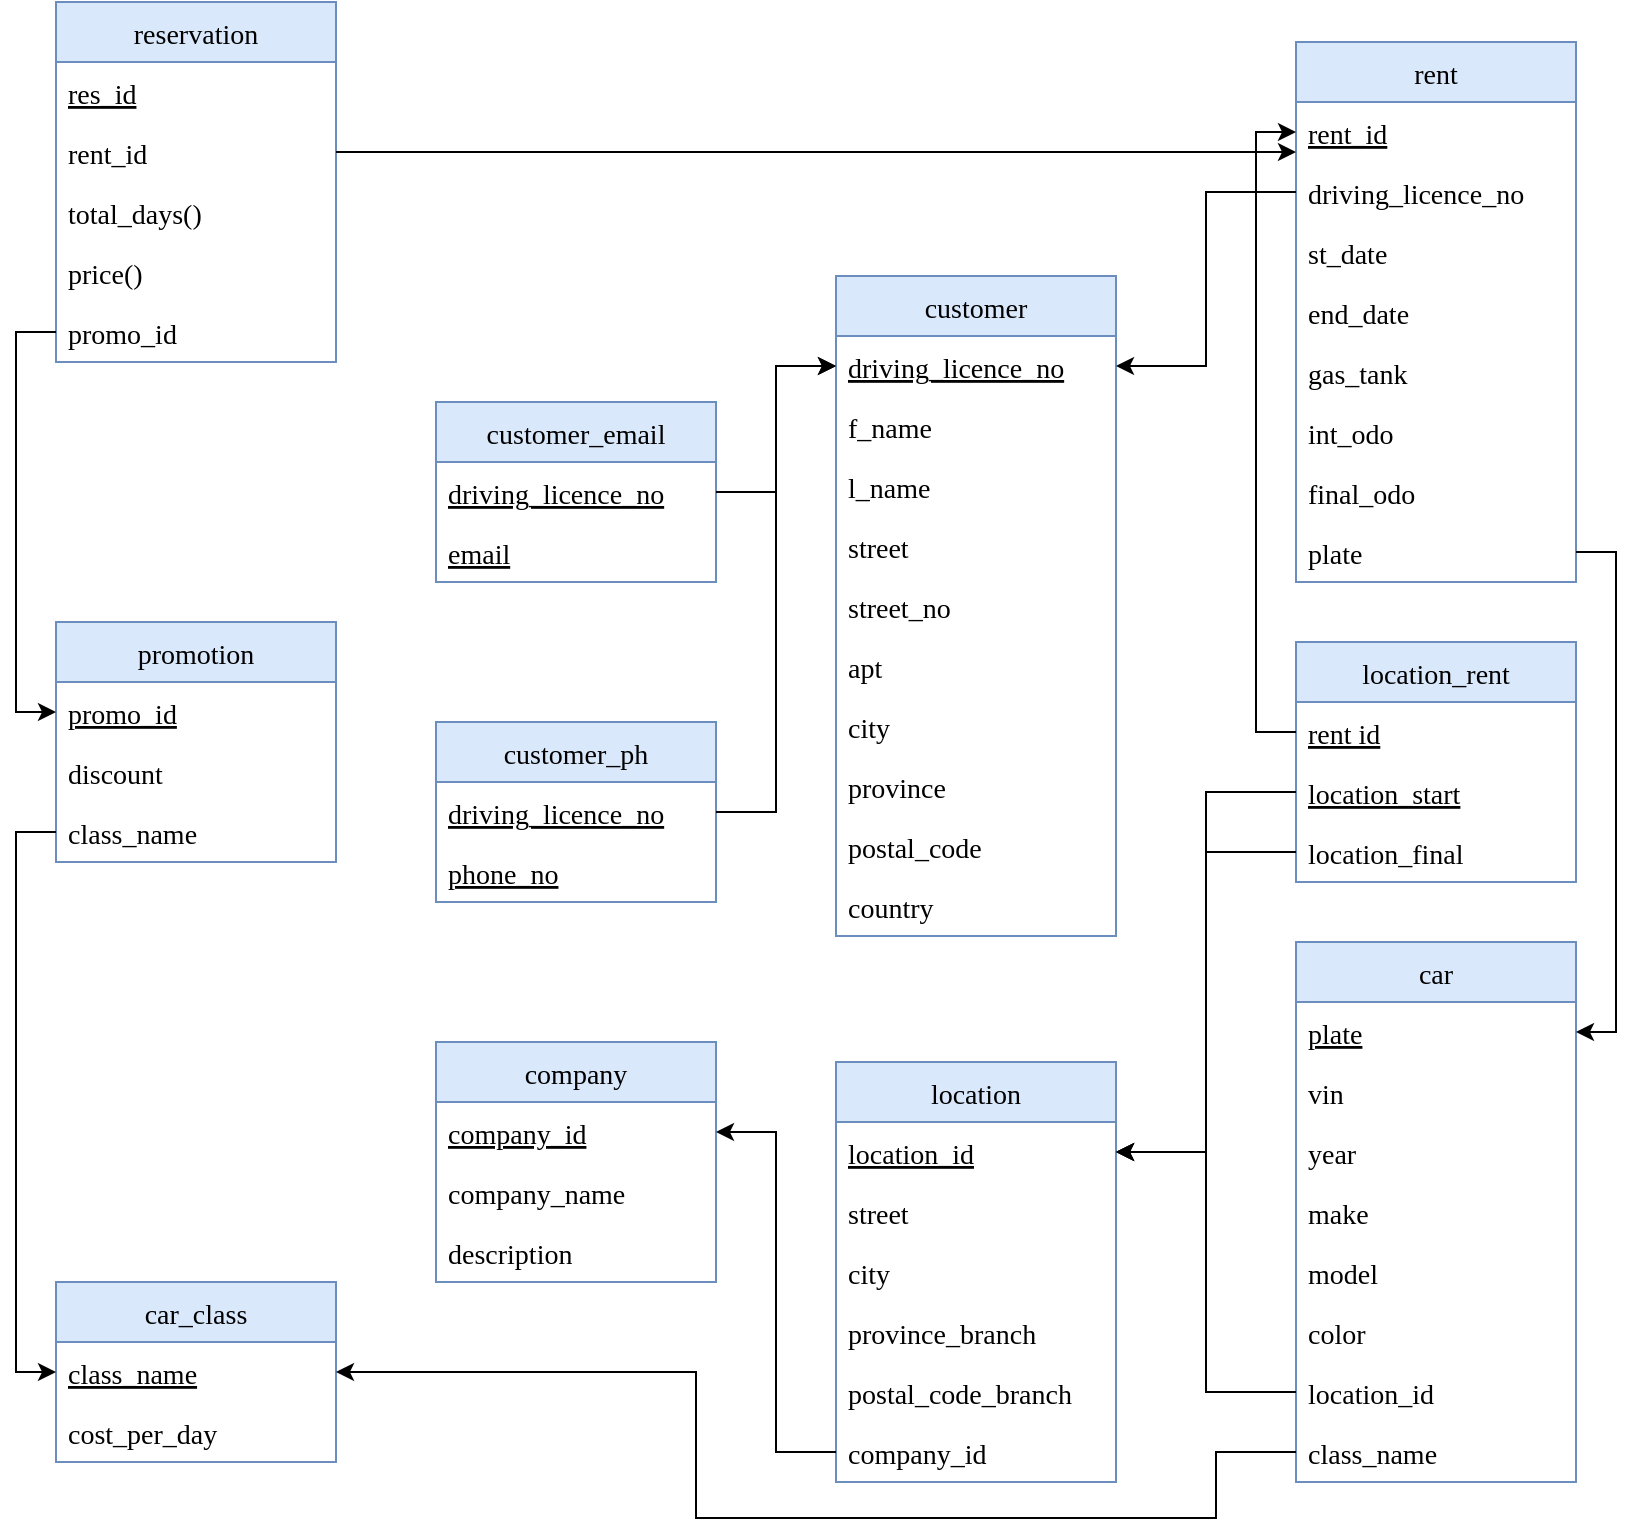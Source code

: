 <mxfile version="19.0.2" type="device"><diagram id="bOMTkHUfdsZNLZT8yUrP" name="Page-1"><mxGraphModel dx="700" dy="752" grid="1" gridSize="10" guides="1" tooltips="1" connect="1" arrows="1" fold="1" page="1" pageScale="1" pageWidth="850" pageHeight="1100" math="0" shadow="0"><root><mxCell id="0"/><mxCell id="1" parent="0"/><mxCell id="WprYhyDFuyqRNpW3NGFp-45" value="customer_email" style="swimlane;fontStyle=0;childLayout=stackLayout;horizontal=1;startSize=30;horizontalStack=0;resizeParent=1;resizeParentMax=0;resizeLast=0;collapsible=1;marginBottom=0;fillColor=#dae8fc;strokeColor=#6c8ebf;fontSize=14;fontFamily=Georgia;" parent="1" vertex="1"><mxGeometry x="240" y="240" width="140" height="90" as="geometry"/></mxCell><mxCell id="WprYhyDFuyqRNpW3NGFp-46" value="driving_licence_no" style="text;strokeColor=none;fillColor=none;align=left;verticalAlign=middle;spacingLeft=4;spacingRight=4;overflow=hidden;points=[[0,0.5],[1,0.5]];portConstraint=eastwest;rotatable=0;fontStyle=4;fontSize=14;fontFamily=Georgia;" parent="WprYhyDFuyqRNpW3NGFp-45" vertex="1"><mxGeometry y="30" width="140" height="30" as="geometry"/></mxCell><mxCell id="WprYhyDFuyqRNpW3NGFp-47" value="email" style="text;strokeColor=none;fillColor=none;align=left;verticalAlign=middle;spacingLeft=4;spacingRight=4;overflow=hidden;points=[[0,0.5],[1,0.5]];portConstraint=eastwest;rotatable=0;fontStyle=4;fontSize=14;fontFamily=Georgia;" parent="WprYhyDFuyqRNpW3NGFp-45" vertex="1"><mxGeometry y="60" width="140" height="30" as="geometry"/></mxCell><mxCell id="WprYhyDFuyqRNpW3NGFp-49" value="reservation" style="swimlane;fontStyle=0;childLayout=stackLayout;horizontal=1;startSize=30;horizontalStack=0;resizeParent=1;resizeParentMax=0;resizeLast=0;collapsible=1;marginBottom=0;fillColor=#dae8fc;strokeColor=#6c8ebf;fontSize=14;fontFamily=Georgia;" parent="1" vertex="1"><mxGeometry x="50" y="40" width="140" height="180" as="geometry"/></mxCell><mxCell id="WprYhyDFuyqRNpW3NGFp-50" value="res_id" style="text;strokeColor=none;fillColor=none;align=left;verticalAlign=middle;spacingLeft=4;spacingRight=4;overflow=hidden;points=[[0,0.5],[1,0.5]];portConstraint=eastwest;rotatable=0;fontStyle=4;fontSize=14;fontFamily=Georgia;" parent="WprYhyDFuyqRNpW3NGFp-49" vertex="1"><mxGeometry y="30" width="140" height="30" as="geometry"/></mxCell><mxCell id="WprYhyDFuyqRNpW3NGFp-92" value="rent_id" style="text;strokeColor=none;fillColor=none;align=left;verticalAlign=middle;spacingLeft=4;spacingRight=4;overflow=hidden;points=[[0,0.5],[1,0.5]];portConstraint=eastwest;rotatable=0;fontSize=14;fontFamily=Georgia;" parent="WprYhyDFuyqRNpW3NGFp-49" vertex="1"><mxGeometry y="60" width="140" height="30" as="geometry"/></mxCell><mxCell id="WprYhyDFuyqRNpW3NGFp-51" value="total_days()" style="text;strokeColor=none;fillColor=none;align=left;verticalAlign=middle;spacingLeft=4;spacingRight=4;overflow=hidden;points=[[0,0.5],[1,0.5]];portConstraint=eastwest;rotatable=0;fontStyle=0;fontSize=14;fontFamily=Georgia;" parent="WprYhyDFuyqRNpW3NGFp-49" vertex="1"><mxGeometry y="90" width="140" height="30" as="geometry"/></mxCell><mxCell id="WprYhyDFuyqRNpW3NGFp-52" value="price()" style="text;strokeColor=none;fillColor=none;align=left;verticalAlign=middle;spacingLeft=4;spacingRight=4;overflow=hidden;points=[[0,0.5],[1,0.5]];portConstraint=eastwest;rotatable=0;fontSize=14;fontFamily=Georgia;" parent="WprYhyDFuyqRNpW3NGFp-49" vertex="1"><mxGeometry y="120" width="140" height="30" as="geometry"/></mxCell><mxCell id="-CvrCMUqGY9WHSbxdvEi-1" value="promo_id" style="text;strokeColor=none;fillColor=none;align=left;verticalAlign=middle;spacingLeft=4;spacingRight=4;overflow=hidden;points=[[0,0.5],[1,0.5]];portConstraint=eastwest;rotatable=0;fontSize=14;fontFamily=Georgia;" parent="WprYhyDFuyqRNpW3NGFp-49" vertex="1"><mxGeometry y="150" width="140" height="30" as="geometry"/></mxCell><mxCell id="WprYhyDFuyqRNpW3NGFp-53" value="promotion" style="swimlane;fontStyle=0;childLayout=stackLayout;horizontal=1;startSize=30;horizontalStack=0;resizeParent=1;resizeParentMax=0;resizeLast=0;collapsible=1;marginBottom=0;fillColor=#dae8fc;strokeColor=#6c8ebf;fontSize=14;fontFamily=Georgia;" parent="1" vertex="1"><mxGeometry x="50" y="350" width="140" height="120" as="geometry"/></mxCell><mxCell id="WprYhyDFuyqRNpW3NGFp-54" value="promo_id" style="text;strokeColor=none;fillColor=none;align=left;verticalAlign=middle;spacingLeft=4;spacingRight=4;overflow=hidden;points=[[0,0.5],[1,0.5]];portConstraint=eastwest;rotatable=0;fontStyle=4;fontSize=14;fontFamily=Georgia;" parent="WprYhyDFuyqRNpW3NGFp-53" vertex="1"><mxGeometry y="30" width="140" height="30" as="geometry"/></mxCell><mxCell id="WprYhyDFuyqRNpW3NGFp-56" value="discount" style="text;strokeColor=none;fillColor=none;align=left;verticalAlign=middle;spacingLeft=4;spacingRight=4;overflow=hidden;points=[[0,0.5],[1,0.5]];portConstraint=eastwest;rotatable=0;fontSize=14;fontFamily=Georgia;" parent="WprYhyDFuyqRNpW3NGFp-53" vertex="1"><mxGeometry y="60" width="140" height="30" as="geometry"/></mxCell><mxCell id="WprYhyDFuyqRNpW3NGFp-96" value="class_name" style="text;strokeColor=none;fillColor=none;align=left;verticalAlign=middle;spacingLeft=4;spacingRight=4;overflow=hidden;points=[[0,0.5],[1,0.5]];portConstraint=eastwest;rotatable=0;fontSize=14;fontFamily=Georgia;" parent="WprYhyDFuyqRNpW3NGFp-53" vertex="1"><mxGeometry y="90" width="140" height="30" as="geometry"/></mxCell><mxCell id="WprYhyDFuyqRNpW3NGFp-57" value="car_class" style="swimlane;fontStyle=0;childLayout=stackLayout;horizontal=1;startSize=30;horizontalStack=0;resizeParent=1;resizeParentMax=0;resizeLast=0;collapsible=1;marginBottom=0;fillColor=#dae8fc;strokeColor=#6c8ebf;fontSize=14;fontFamily=Georgia;" parent="1" vertex="1"><mxGeometry x="50" y="680" width="140" height="90" as="geometry"/></mxCell><mxCell id="WprYhyDFuyqRNpW3NGFp-59" value="class_name" style="text;strokeColor=none;fillColor=none;align=left;verticalAlign=middle;spacingLeft=4;spacingRight=4;overflow=hidden;points=[[0,0.5],[1,0.5]];portConstraint=eastwest;rotatable=0;fontSize=14;fontFamily=Georgia;fontStyle=4" parent="WprYhyDFuyqRNpW3NGFp-57" vertex="1"><mxGeometry y="30" width="140" height="30" as="geometry"/></mxCell><mxCell id="WprYhyDFuyqRNpW3NGFp-60" value="cost_per_day" style="text;strokeColor=none;fillColor=none;align=left;verticalAlign=middle;spacingLeft=4;spacingRight=4;overflow=hidden;points=[[0,0.5],[1,0.5]];portConstraint=eastwest;rotatable=0;fontSize=14;fontFamily=Georgia;" parent="WprYhyDFuyqRNpW3NGFp-57" vertex="1"><mxGeometry y="60" width="140" height="30" as="geometry"/></mxCell><mxCell id="WprYhyDFuyqRNpW3NGFp-61" value="customer_ph" style="swimlane;fontStyle=0;childLayout=stackLayout;horizontal=1;startSize=30;horizontalStack=0;resizeParent=1;resizeParentMax=0;resizeLast=0;collapsible=1;marginBottom=0;fillColor=#dae8fc;strokeColor=#6c8ebf;fontSize=14;fontFamily=Georgia;" parent="1" vertex="1"><mxGeometry x="240" y="400" width="140" height="90" as="geometry"/></mxCell><mxCell id="WprYhyDFuyqRNpW3NGFp-62" value="driving_licence_no" style="text;strokeColor=none;fillColor=none;align=left;verticalAlign=middle;spacingLeft=4;spacingRight=4;overflow=hidden;points=[[0,0.5],[1,0.5]];portConstraint=eastwest;rotatable=0;fontStyle=4;fontSize=14;fontFamily=Georgia;" parent="WprYhyDFuyqRNpW3NGFp-61" vertex="1"><mxGeometry y="30" width="140" height="30" as="geometry"/></mxCell><mxCell id="WprYhyDFuyqRNpW3NGFp-63" value="phone_no" style="text;strokeColor=none;fillColor=none;align=left;verticalAlign=middle;spacingLeft=4;spacingRight=4;overflow=hidden;points=[[0,0.5],[1,0.5]];portConstraint=eastwest;rotatable=0;fontStyle=4;fontSize=14;fontFamily=Georgia;" parent="WprYhyDFuyqRNpW3NGFp-61" vertex="1"><mxGeometry y="60" width="140" height="30" as="geometry"/></mxCell><mxCell id="WprYhyDFuyqRNpW3NGFp-65" value="customer" style="swimlane;fontStyle=0;childLayout=stackLayout;horizontal=1;startSize=30;horizontalStack=0;resizeParent=1;resizeParentMax=0;resizeLast=0;collapsible=1;marginBottom=0;fillColor=#dae8fc;strokeColor=#6c8ebf;fontSize=14;fontFamily=Georgia;" parent="1" vertex="1"><mxGeometry x="440" y="177" width="140" height="330" as="geometry"/></mxCell><mxCell id="WprYhyDFuyqRNpW3NGFp-66" value="driving_licence_no" style="text;strokeColor=none;fillColor=none;align=left;verticalAlign=middle;spacingLeft=4;spacingRight=4;overflow=hidden;points=[[0,0.5],[1,0.5]];portConstraint=eastwest;rotatable=0;fontStyle=4;fontSize=14;fontFamily=Georgia;" parent="WprYhyDFuyqRNpW3NGFp-65" vertex="1"><mxGeometry y="30" width="140" height="30" as="geometry"/></mxCell><mxCell id="WprYhyDFuyqRNpW3NGFp-67" value="f_name" style="text;strokeColor=none;fillColor=none;align=left;verticalAlign=middle;spacingLeft=4;spacingRight=4;overflow=hidden;points=[[0,0.5],[1,0.5]];portConstraint=eastwest;rotatable=0;fontSize=14;fontFamily=Georgia;" parent="WprYhyDFuyqRNpW3NGFp-65" vertex="1"><mxGeometry y="60" width="140" height="30" as="geometry"/></mxCell><mxCell id="WprYhyDFuyqRNpW3NGFp-68" value="l_name" style="text;strokeColor=none;fillColor=none;align=left;verticalAlign=middle;spacingLeft=4;spacingRight=4;overflow=hidden;points=[[0,0.5],[1,0.5]];portConstraint=eastwest;rotatable=0;fontSize=14;fontFamily=Georgia;" parent="WprYhyDFuyqRNpW3NGFp-65" vertex="1"><mxGeometry y="90" width="140" height="30" as="geometry"/></mxCell><mxCell id="WprYhyDFuyqRNpW3NGFp-102" value="street" style="text;strokeColor=none;fillColor=none;align=left;verticalAlign=middle;spacingLeft=4;spacingRight=4;overflow=hidden;points=[[0,0.5],[1,0.5]];portConstraint=eastwest;rotatable=0;fontSize=14;fontFamily=Georgia;" parent="WprYhyDFuyqRNpW3NGFp-65" vertex="1"><mxGeometry y="120" width="140" height="30" as="geometry"/></mxCell><mxCell id="WprYhyDFuyqRNpW3NGFp-103" value="street_no" style="text;strokeColor=none;fillColor=none;align=left;verticalAlign=middle;spacingLeft=4;spacingRight=4;overflow=hidden;points=[[0,0.5],[1,0.5]];portConstraint=eastwest;rotatable=0;fontSize=14;fontFamily=Georgia;" parent="WprYhyDFuyqRNpW3NGFp-65" vertex="1"><mxGeometry y="150" width="140" height="30" as="geometry"/></mxCell><mxCell id="WprYhyDFuyqRNpW3NGFp-104" value="apt" style="text;strokeColor=none;fillColor=none;align=left;verticalAlign=middle;spacingLeft=4;spacingRight=4;overflow=hidden;points=[[0,0.5],[1,0.5]];portConstraint=eastwest;rotatable=0;fontSize=14;fontFamily=Georgia;" parent="WprYhyDFuyqRNpW3NGFp-65" vertex="1"><mxGeometry y="180" width="140" height="30" as="geometry"/></mxCell><mxCell id="WprYhyDFuyqRNpW3NGFp-106" value="city" style="text;strokeColor=none;fillColor=none;align=left;verticalAlign=middle;spacingLeft=4;spacingRight=4;overflow=hidden;points=[[0,0.5],[1,0.5]];portConstraint=eastwest;rotatable=0;fontSize=14;fontFamily=Georgia;" parent="WprYhyDFuyqRNpW3NGFp-65" vertex="1"><mxGeometry y="210" width="140" height="30" as="geometry"/></mxCell><mxCell id="WprYhyDFuyqRNpW3NGFp-107" value="province" style="text;strokeColor=none;fillColor=none;align=left;verticalAlign=middle;spacingLeft=4;spacingRight=4;overflow=hidden;points=[[0,0.5],[1,0.5]];portConstraint=eastwest;rotatable=0;fontSize=14;fontFamily=Georgia;" parent="WprYhyDFuyqRNpW3NGFp-65" vertex="1"><mxGeometry y="240" width="140" height="30" as="geometry"/></mxCell><mxCell id="WprYhyDFuyqRNpW3NGFp-108" value="postal_code" style="text;strokeColor=none;fillColor=none;align=left;verticalAlign=middle;spacingLeft=4;spacingRight=4;overflow=hidden;points=[[0,0.5],[1,0.5]];portConstraint=eastwest;rotatable=0;fontSize=14;fontFamily=Georgia;" parent="WprYhyDFuyqRNpW3NGFp-65" vertex="1"><mxGeometry y="270" width="140" height="30" as="geometry"/></mxCell><mxCell id="WprYhyDFuyqRNpW3NGFp-109" value="country" style="text;strokeColor=none;fillColor=none;align=left;verticalAlign=middle;spacingLeft=4;spacingRight=4;overflow=hidden;points=[[0,0.5],[1,0.5]];portConstraint=eastwest;rotatable=0;fontSize=14;fontFamily=Georgia;" parent="WprYhyDFuyqRNpW3NGFp-65" vertex="1"><mxGeometry y="300" width="140" height="30" as="geometry"/></mxCell><mxCell id="WprYhyDFuyqRNpW3NGFp-69" value="location" style="swimlane;fontStyle=0;childLayout=stackLayout;horizontal=1;startSize=30;horizontalStack=0;resizeParent=1;resizeParentMax=0;resizeLast=0;collapsible=1;marginBottom=0;fillColor=#dae8fc;strokeColor=#6c8ebf;fontSize=14;fontFamily=Georgia;" parent="1" vertex="1"><mxGeometry x="440" y="570" width="140" height="210" as="geometry"/></mxCell><mxCell id="WprYhyDFuyqRNpW3NGFp-70" value="location_id" style="text;strokeColor=none;fillColor=none;align=left;verticalAlign=middle;spacingLeft=4;spacingRight=4;overflow=hidden;points=[[0,0.5],[1,0.5]];portConstraint=eastwest;rotatable=0;fontStyle=4;fontSize=14;fontFamily=Georgia;" parent="WprYhyDFuyqRNpW3NGFp-69" vertex="1"><mxGeometry y="30" width="140" height="30" as="geometry"/></mxCell><mxCell id="WprYhyDFuyqRNpW3NGFp-71" value="street" style="text;strokeColor=none;fillColor=none;align=left;verticalAlign=middle;spacingLeft=4;spacingRight=4;overflow=hidden;points=[[0,0.5],[1,0.5]];portConstraint=eastwest;rotatable=0;fontSize=14;fontFamily=Georgia;" parent="WprYhyDFuyqRNpW3NGFp-69" vertex="1"><mxGeometry y="60" width="140" height="30" as="geometry"/></mxCell><mxCell id="WprYhyDFuyqRNpW3NGFp-72" value="city" style="text;strokeColor=none;fillColor=none;align=left;verticalAlign=middle;spacingLeft=4;spacingRight=4;overflow=hidden;points=[[0,0.5],[1,0.5]];portConstraint=eastwest;rotatable=0;fontSize=14;fontFamily=Georgia;" parent="WprYhyDFuyqRNpW3NGFp-69" vertex="1"><mxGeometry y="90" width="140" height="30" as="geometry"/></mxCell><mxCell id="WprYhyDFuyqRNpW3NGFp-97" value="province_branch" style="text;strokeColor=none;fillColor=none;align=left;verticalAlign=middle;spacingLeft=4;spacingRight=4;overflow=hidden;points=[[0,0.5],[1,0.5]];portConstraint=eastwest;rotatable=0;fontSize=14;fontFamily=Georgia;" parent="WprYhyDFuyqRNpW3NGFp-69" vertex="1"><mxGeometry y="120" width="140" height="30" as="geometry"/></mxCell><mxCell id="WprYhyDFuyqRNpW3NGFp-98" value="postal_code_branch" style="text;strokeColor=none;fillColor=none;align=left;verticalAlign=middle;spacingLeft=4;spacingRight=4;overflow=hidden;points=[[0,0.5],[1,0.5]];portConstraint=eastwest;rotatable=0;fontSize=14;fontFamily=Georgia;" parent="WprYhyDFuyqRNpW3NGFp-69" vertex="1"><mxGeometry y="150" width="140" height="30" as="geometry"/></mxCell><mxCell id="WprYhyDFuyqRNpW3NGFp-99" value="company_id" style="text;strokeColor=none;fillColor=none;align=left;verticalAlign=middle;spacingLeft=4;spacingRight=4;overflow=hidden;points=[[0,0.5],[1,0.5]];portConstraint=eastwest;rotatable=0;fontSize=14;fontFamily=Georgia;" parent="WprYhyDFuyqRNpW3NGFp-69" vertex="1"><mxGeometry y="180" width="140" height="30" as="geometry"/></mxCell><mxCell id="WprYhyDFuyqRNpW3NGFp-73" value="company" style="swimlane;fontStyle=0;childLayout=stackLayout;horizontal=1;startSize=30;horizontalStack=0;resizeParent=1;resizeParentMax=0;resizeLast=0;collapsible=1;marginBottom=0;fillColor=#dae8fc;strokeColor=#6c8ebf;fontSize=14;fontFamily=Georgia;" parent="1" vertex="1"><mxGeometry x="240" y="560" width="140" height="120" as="geometry"/></mxCell><mxCell id="WprYhyDFuyqRNpW3NGFp-74" value="company_id" style="text;strokeColor=none;fillColor=none;align=left;verticalAlign=middle;spacingLeft=4;spacingRight=4;overflow=hidden;points=[[0,0.5],[1,0.5]];portConstraint=eastwest;rotatable=0;fontStyle=4;fontSize=14;fontFamily=Georgia;" parent="WprYhyDFuyqRNpW3NGFp-73" vertex="1"><mxGeometry y="30" width="140" height="30" as="geometry"/></mxCell><mxCell id="WprYhyDFuyqRNpW3NGFp-75" value="company_name" style="text;strokeColor=none;fillColor=none;align=left;verticalAlign=middle;spacingLeft=4;spacingRight=4;overflow=hidden;points=[[0,0.5],[1,0.5]];portConstraint=eastwest;rotatable=0;fontSize=14;fontFamily=Georgia;" parent="WprYhyDFuyqRNpW3NGFp-73" vertex="1"><mxGeometry y="60" width="140" height="30" as="geometry"/></mxCell><mxCell id="WprYhyDFuyqRNpW3NGFp-76" value="description" style="text;strokeColor=none;fillColor=none;align=left;verticalAlign=middle;spacingLeft=4;spacingRight=4;overflow=hidden;points=[[0,0.5],[1,0.5]];portConstraint=eastwest;rotatable=0;fontSize=14;fontFamily=Georgia;" parent="WprYhyDFuyqRNpW3NGFp-73" vertex="1"><mxGeometry y="90" width="140" height="30" as="geometry"/></mxCell><mxCell id="WprYhyDFuyqRNpW3NGFp-77" value="rent" style="swimlane;fontStyle=0;childLayout=stackLayout;horizontal=1;startSize=30;horizontalStack=0;resizeParent=1;resizeParentMax=0;resizeLast=0;collapsible=1;marginBottom=0;fillColor=#dae8fc;strokeColor=#6c8ebf;fontSize=14;fontFamily=Georgia;" parent="1" vertex="1"><mxGeometry x="670" y="60" width="140" height="270" as="geometry"/></mxCell><mxCell id="WprYhyDFuyqRNpW3NGFp-78" value="rent_id" style="text;strokeColor=none;fillColor=none;align=left;verticalAlign=middle;spacingLeft=4;spacingRight=4;overflow=hidden;points=[[0,0.5],[1,0.5]];portConstraint=eastwest;rotatable=0;fontStyle=4;fontSize=14;fontFamily=Georgia;" parent="WprYhyDFuyqRNpW3NGFp-77" vertex="1"><mxGeometry y="30" width="140" height="30" as="geometry"/></mxCell><mxCell id="WprYhyDFuyqRNpW3NGFp-116" value="driving_licence_no" style="text;strokeColor=none;fillColor=none;align=left;verticalAlign=middle;spacingLeft=4;spacingRight=4;overflow=hidden;points=[[0,0.5],[1,0.5]];portConstraint=eastwest;rotatable=0;fontSize=14;fontFamily=Georgia;" parent="WprYhyDFuyqRNpW3NGFp-77" vertex="1"><mxGeometry y="60" width="140" height="30" as="geometry"/></mxCell><mxCell id="WprYhyDFuyqRNpW3NGFp-138" value="st_date" style="text;strokeColor=none;fillColor=none;align=left;verticalAlign=middle;spacingLeft=4;spacingRight=4;overflow=hidden;points=[[0,0.5],[1,0.5]];portConstraint=eastwest;rotatable=0;fontSize=14;fontFamily=Georgia;" parent="WprYhyDFuyqRNpW3NGFp-77" vertex="1"><mxGeometry y="90" width="140" height="30" as="geometry"/></mxCell><mxCell id="WprYhyDFuyqRNpW3NGFp-111" value="end_date" style="text;strokeColor=none;fillColor=none;align=left;verticalAlign=middle;spacingLeft=4;spacingRight=4;overflow=hidden;points=[[0,0.5],[1,0.5]];portConstraint=eastwest;rotatable=0;fontSize=14;fontFamily=Georgia;" parent="WprYhyDFuyqRNpW3NGFp-77" vertex="1"><mxGeometry y="120" width="140" height="30" as="geometry"/></mxCell><mxCell id="WprYhyDFuyqRNpW3NGFp-112" value="gas_tank" style="text;strokeColor=none;fillColor=none;align=left;verticalAlign=middle;spacingLeft=4;spacingRight=4;overflow=hidden;points=[[0,0.5],[1,0.5]];portConstraint=eastwest;rotatable=0;fontSize=14;fontFamily=Georgia;" parent="WprYhyDFuyqRNpW3NGFp-77" vertex="1"><mxGeometry y="150" width="140" height="30" as="geometry"/></mxCell><mxCell id="WprYhyDFuyqRNpW3NGFp-113" value="int_odo" style="text;strokeColor=none;fillColor=none;align=left;verticalAlign=middle;spacingLeft=4;spacingRight=4;overflow=hidden;points=[[0,0.5],[1,0.5]];portConstraint=eastwest;rotatable=0;fontSize=14;fontFamily=Georgia;" parent="WprYhyDFuyqRNpW3NGFp-77" vertex="1"><mxGeometry y="180" width="140" height="30" as="geometry"/></mxCell><mxCell id="WprYhyDFuyqRNpW3NGFp-114" value="final_odo" style="text;strokeColor=none;fillColor=none;align=left;verticalAlign=middle;spacingLeft=4;spacingRight=4;overflow=hidden;points=[[0,0.5],[1,0.5]];portConstraint=eastwest;rotatable=0;fontSize=14;fontFamily=Georgia;" parent="WprYhyDFuyqRNpW3NGFp-77" vertex="1"><mxGeometry y="210" width="140" height="30" as="geometry"/></mxCell><mxCell id="WprYhyDFuyqRNpW3NGFp-115" value="plate" style="text;strokeColor=none;fillColor=none;align=left;verticalAlign=middle;spacingLeft=4;spacingRight=4;overflow=hidden;points=[[0,0.5],[1,0.5]];portConstraint=eastwest;rotatable=0;fontSize=14;fontFamily=Georgia;" parent="WprYhyDFuyqRNpW3NGFp-77" vertex="1"><mxGeometry y="240" width="140" height="30" as="geometry"/></mxCell><mxCell id="WprYhyDFuyqRNpW3NGFp-81" value="car" style="swimlane;fontStyle=0;childLayout=stackLayout;horizontal=1;startSize=30;horizontalStack=0;resizeParent=1;resizeParentMax=0;resizeLast=0;collapsible=1;marginBottom=0;fillColor=#dae8fc;strokeColor=#6c8ebf;fontSize=14;fontFamily=Georgia;" parent="1" vertex="1"><mxGeometry x="670" y="510" width="140" height="270" as="geometry"/></mxCell><mxCell id="WprYhyDFuyqRNpW3NGFp-82" value="plate" style="text;strokeColor=none;fillColor=none;align=left;verticalAlign=middle;spacingLeft=4;spacingRight=4;overflow=hidden;points=[[0,0.5],[1,0.5]];portConstraint=eastwest;rotatable=0;fontStyle=4;fontSize=14;fontFamily=Georgia;" parent="WprYhyDFuyqRNpW3NGFp-81" vertex="1"><mxGeometry y="30" width="140" height="30" as="geometry"/></mxCell><mxCell id="WprYhyDFuyqRNpW3NGFp-83" value="vin" style="text;strokeColor=none;fillColor=none;align=left;verticalAlign=middle;spacingLeft=4;spacingRight=4;overflow=hidden;points=[[0,0.5],[1,0.5]];portConstraint=eastwest;rotatable=0;fontSize=14;fontFamily=Georgia;" parent="WprYhyDFuyqRNpW3NGFp-81" vertex="1"><mxGeometry y="60" width="140" height="30" as="geometry"/></mxCell><mxCell id="WprYhyDFuyqRNpW3NGFp-84" value="year" style="text;strokeColor=none;fillColor=none;align=left;verticalAlign=middle;spacingLeft=4;spacingRight=4;overflow=hidden;points=[[0,0.5],[1,0.5]];portConstraint=eastwest;rotatable=0;fontSize=14;fontFamily=Georgia;" parent="WprYhyDFuyqRNpW3NGFp-81" vertex="1"><mxGeometry y="90" width="140" height="30" as="geometry"/></mxCell><mxCell id="WprYhyDFuyqRNpW3NGFp-117" value="make" style="text;strokeColor=none;fillColor=none;align=left;verticalAlign=middle;spacingLeft=4;spacingRight=4;overflow=hidden;points=[[0,0.5],[1,0.5]];portConstraint=eastwest;rotatable=0;fontSize=14;fontFamily=Georgia;" parent="WprYhyDFuyqRNpW3NGFp-81" vertex="1"><mxGeometry y="120" width="140" height="30" as="geometry"/></mxCell><mxCell id="WprYhyDFuyqRNpW3NGFp-118" value="model" style="text;strokeColor=none;fillColor=none;align=left;verticalAlign=middle;spacingLeft=4;spacingRight=4;overflow=hidden;points=[[0,0.5],[1,0.5]];portConstraint=eastwest;rotatable=0;fontSize=14;fontFamily=Georgia;" parent="WprYhyDFuyqRNpW3NGFp-81" vertex="1"><mxGeometry y="150" width="140" height="30" as="geometry"/></mxCell><mxCell id="WprYhyDFuyqRNpW3NGFp-120" value="color" style="text;strokeColor=none;fillColor=none;align=left;verticalAlign=middle;spacingLeft=4;spacingRight=4;overflow=hidden;points=[[0,0.5],[1,0.5]];portConstraint=eastwest;rotatable=0;fontSize=14;fontFamily=Georgia;" parent="WprYhyDFuyqRNpW3NGFp-81" vertex="1"><mxGeometry y="180" width="140" height="30" as="geometry"/></mxCell><mxCell id="WprYhyDFuyqRNpW3NGFp-121" value="location_id" style="text;strokeColor=none;fillColor=none;align=left;verticalAlign=middle;spacingLeft=4;spacingRight=4;overflow=hidden;points=[[0,0.5],[1,0.5]];portConstraint=eastwest;rotatable=0;fontSize=14;fontFamily=Georgia;" parent="WprYhyDFuyqRNpW3NGFp-81" vertex="1"><mxGeometry y="210" width="140" height="30" as="geometry"/></mxCell><mxCell id="WprYhyDFuyqRNpW3NGFp-122" value="class_name" style="text;strokeColor=none;fillColor=none;align=left;verticalAlign=middle;spacingLeft=4;spacingRight=4;overflow=hidden;points=[[0,0.5],[1,0.5]];portConstraint=eastwest;rotatable=0;fontSize=14;fontFamily=Georgia;" parent="WprYhyDFuyqRNpW3NGFp-81" vertex="1"><mxGeometry y="240" width="140" height="30" as="geometry"/></mxCell><mxCell id="iEqjCaHXT5KRyTi3ByWp-2" style="edgeStyle=orthogonalEdgeStyle;rounded=0;orthogonalLoop=1;jettySize=auto;html=1;entryX=1;entryY=0.5;entryDx=0;entryDy=0;" edge="1" parent="1" source="WprYhyDFuyqRNpW3NGFp-121" target="WprYhyDFuyqRNpW3NGFp-70"><mxGeometry relative="1" as="geometry"/></mxCell><mxCell id="iEqjCaHXT5KRyTi3ByWp-4" style="edgeStyle=orthogonalEdgeStyle;rounded=0;orthogonalLoop=1;jettySize=auto;html=1;exitX=0;exitY=0.5;exitDx=0;exitDy=0;entryX=1;entryY=0.5;entryDx=0;entryDy=0;" edge="1" parent="1" source="WprYhyDFuyqRNpW3NGFp-116" target="WprYhyDFuyqRNpW3NGFp-66"><mxGeometry relative="1" as="geometry"/></mxCell><mxCell id="iEqjCaHXT5KRyTi3ByWp-5" style="edgeStyle=orthogonalEdgeStyle;rounded=0;orthogonalLoop=1;jettySize=auto;html=1;entryX=0;entryY=0.5;entryDx=0;entryDy=0;" edge="1" parent="1" source="WprYhyDFuyqRNpW3NGFp-46" target="WprYhyDFuyqRNpW3NGFp-66"><mxGeometry relative="1" as="geometry"/></mxCell><mxCell id="iEqjCaHXT5KRyTi3ByWp-8" style="edgeStyle=orthogonalEdgeStyle;rounded=0;orthogonalLoop=1;jettySize=auto;html=1;exitX=0;exitY=0.5;exitDx=0;exitDy=0;entryX=1;entryY=0.5;entryDx=0;entryDy=0;" edge="1" parent="1" source="WprYhyDFuyqRNpW3NGFp-122" target="WprYhyDFuyqRNpW3NGFp-59"><mxGeometry relative="1" as="geometry"><Array as="points"><mxPoint x="630" y="765"/><mxPoint x="630" y="798"/><mxPoint x="370" y="798"/><mxPoint x="370" y="725"/></Array></mxGeometry></mxCell><mxCell id="iEqjCaHXT5KRyTi3ByWp-9" style="edgeStyle=orthogonalEdgeStyle;rounded=0;orthogonalLoop=1;jettySize=auto;html=1;entryX=1;entryY=0.5;entryDx=0;entryDy=0;" edge="1" parent="1" source="WprYhyDFuyqRNpW3NGFp-99" target="WprYhyDFuyqRNpW3NGFp-74"><mxGeometry relative="1" as="geometry"/></mxCell><mxCell id="iEqjCaHXT5KRyTi3ByWp-12" style="edgeStyle=orthogonalEdgeStyle;rounded=0;orthogonalLoop=1;jettySize=auto;html=1;exitX=0;exitY=0.5;exitDx=0;exitDy=0;entryX=0;entryY=0.5;entryDx=0;entryDy=0;" edge="1" parent="1" source="WprYhyDFuyqRNpW3NGFp-96" target="WprYhyDFuyqRNpW3NGFp-59"><mxGeometry relative="1" as="geometry"/></mxCell><mxCell id="iEqjCaHXT5KRyTi3ByWp-13" style="edgeStyle=orthogonalEdgeStyle;rounded=0;orthogonalLoop=1;jettySize=auto;html=1;entryX=0;entryY=0.5;entryDx=0;entryDy=0;" edge="1" parent="1" source="-CvrCMUqGY9WHSbxdvEi-1" target="WprYhyDFuyqRNpW3NGFp-54"><mxGeometry relative="1" as="geometry"/></mxCell><mxCell id="iEqjCaHXT5KRyTi3ByWp-16" value="location_rent" style="swimlane;fontStyle=0;childLayout=stackLayout;horizontal=1;startSize=30;horizontalStack=0;resizeParent=1;resizeParentMax=0;resizeLast=0;collapsible=1;marginBottom=0;fillColor=#dae8fc;strokeColor=#6c8ebf;fontSize=14;fontFamily=Georgia;" vertex="1" parent="1"><mxGeometry x="670" y="360" width="140" height="120" as="geometry"/></mxCell><mxCell id="iEqjCaHXT5KRyTi3ByWp-17" value="rent id" style="text;strokeColor=none;fillColor=none;align=left;verticalAlign=middle;spacingLeft=4;spacingRight=4;overflow=hidden;points=[[0,0.5],[1,0.5]];portConstraint=eastwest;rotatable=0;fontStyle=4;fontSize=14;fontFamily=Georgia;" vertex="1" parent="iEqjCaHXT5KRyTi3ByWp-16"><mxGeometry y="30" width="140" height="30" as="geometry"/></mxCell><mxCell id="iEqjCaHXT5KRyTi3ByWp-18" value="location_start" style="text;strokeColor=none;fillColor=none;align=left;verticalAlign=middle;spacingLeft=4;spacingRight=4;overflow=hidden;points=[[0,0.5],[1,0.5]];portConstraint=eastwest;rotatable=0;fontStyle=4;fontSize=14;fontFamily=Georgia;" vertex="1" parent="iEqjCaHXT5KRyTi3ByWp-16"><mxGeometry y="60" width="140" height="30" as="geometry"/></mxCell><mxCell id="iEqjCaHXT5KRyTi3ByWp-27" value="location_final" style="text;strokeColor=none;fillColor=none;align=left;verticalAlign=middle;spacingLeft=4;spacingRight=4;overflow=hidden;points=[[0,0.5],[1,0.5]];portConstraint=eastwest;rotatable=0;fontStyle=0;fontSize=14;fontFamily=Georgia;" vertex="1" parent="iEqjCaHXT5KRyTi3ByWp-16"><mxGeometry y="90" width="140" height="30" as="geometry"/></mxCell><mxCell id="iEqjCaHXT5KRyTi3ByWp-21" style="edgeStyle=orthogonalEdgeStyle;rounded=0;orthogonalLoop=1;jettySize=auto;html=1;exitX=1;exitY=0.5;exitDx=0;exitDy=0;entryX=1;entryY=0.5;entryDx=0;entryDy=0;" edge="1" parent="1" source="WprYhyDFuyqRNpW3NGFp-115" target="WprYhyDFuyqRNpW3NGFp-82"><mxGeometry relative="1" as="geometry"/></mxCell><mxCell id="iEqjCaHXT5KRyTi3ByWp-22" style="edgeStyle=orthogonalEdgeStyle;rounded=0;orthogonalLoop=1;jettySize=auto;html=1;entryX=1;entryY=0.5;entryDx=0;entryDy=0;" edge="1" parent="1" source="iEqjCaHXT5KRyTi3ByWp-18" target="WprYhyDFuyqRNpW3NGFp-70"><mxGeometry relative="1" as="geometry"/></mxCell><mxCell id="iEqjCaHXT5KRyTi3ByWp-23" style="edgeStyle=orthogonalEdgeStyle;rounded=0;orthogonalLoop=1;jettySize=auto;html=1;entryX=0;entryY=0.5;entryDx=0;entryDy=0;" edge="1" parent="1" source="iEqjCaHXT5KRyTi3ByWp-17" target="WprYhyDFuyqRNpW3NGFp-78"><mxGeometry relative="1" as="geometry"/></mxCell><mxCell id="iEqjCaHXT5KRyTi3ByWp-25" style="edgeStyle=orthogonalEdgeStyle;rounded=0;orthogonalLoop=1;jettySize=auto;html=1;" edge="1" parent="1" source="WprYhyDFuyqRNpW3NGFp-92"><mxGeometry relative="1" as="geometry"><mxPoint x="670" y="115" as="targetPoint"/></mxGeometry></mxCell><mxCell id="iEqjCaHXT5KRyTi3ByWp-26" style="edgeStyle=orthogonalEdgeStyle;rounded=0;orthogonalLoop=1;jettySize=auto;html=1;" edge="1" parent="1" source="WprYhyDFuyqRNpW3NGFp-62" target="WprYhyDFuyqRNpW3NGFp-66"><mxGeometry relative="1" as="geometry"/></mxCell><mxCell id="iEqjCaHXT5KRyTi3ByWp-28" style="edgeStyle=orthogonalEdgeStyle;rounded=0;orthogonalLoop=1;jettySize=auto;html=1;exitX=0;exitY=0.5;exitDx=0;exitDy=0;entryX=1;entryY=0.5;entryDx=0;entryDy=0;" edge="1" parent="1" source="iEqjCaHXT5KRyTi3ByWp-27" target="WprYhyDFuyqRNpW3NGFp-70"><mxGeometry relative="1" as="geometry"/></mxCell></root></mxGraphModel></diagram></mxfile>